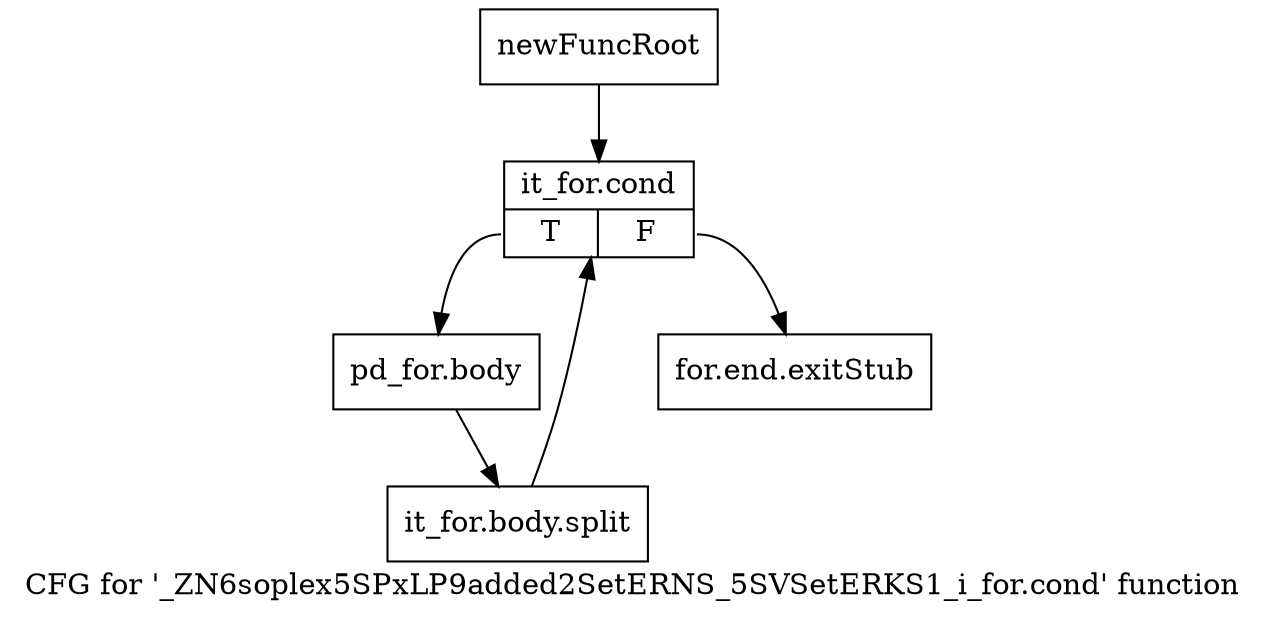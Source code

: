 digraph "CFG for '_ZN6soplex5SPxLP9added2SetERNS_5SVSetERKS1_i_for.cond' function" {
	label="CFG for '_ZN6soplex5SPxLP9added2SetERNS_5SVSetERKS1_i_for.cond' function";

	Node0x2e1c900 [shape=record,label="{newFuncRoot}"];
	Node0x2e1c900 -> Node0x2e1c9a0;
	Node0x2e1c950 [shape=record,label="{for.end.exitStub}"];
	Node0x2e1c9a0 [shape=record,label="{it_for.cond|{<s0>T|<s1>F}}"];
	Node0x2e1c9a0:s0 -> Node0x2e1c9f0;
	Node0x2e1c9a0:s1 -> Node0x2e1c950;
	Node0x2e1c9f0 [shape=record,label="{pd_for.body}"];
	Node0x2e1c9f0 -> Node0x33b27a0;
	Node0x33b27a0 [shape=record,label="{it_for.body.split}"];
	Node0x33b27a0 -> Node0x2e1c9a0;
}
